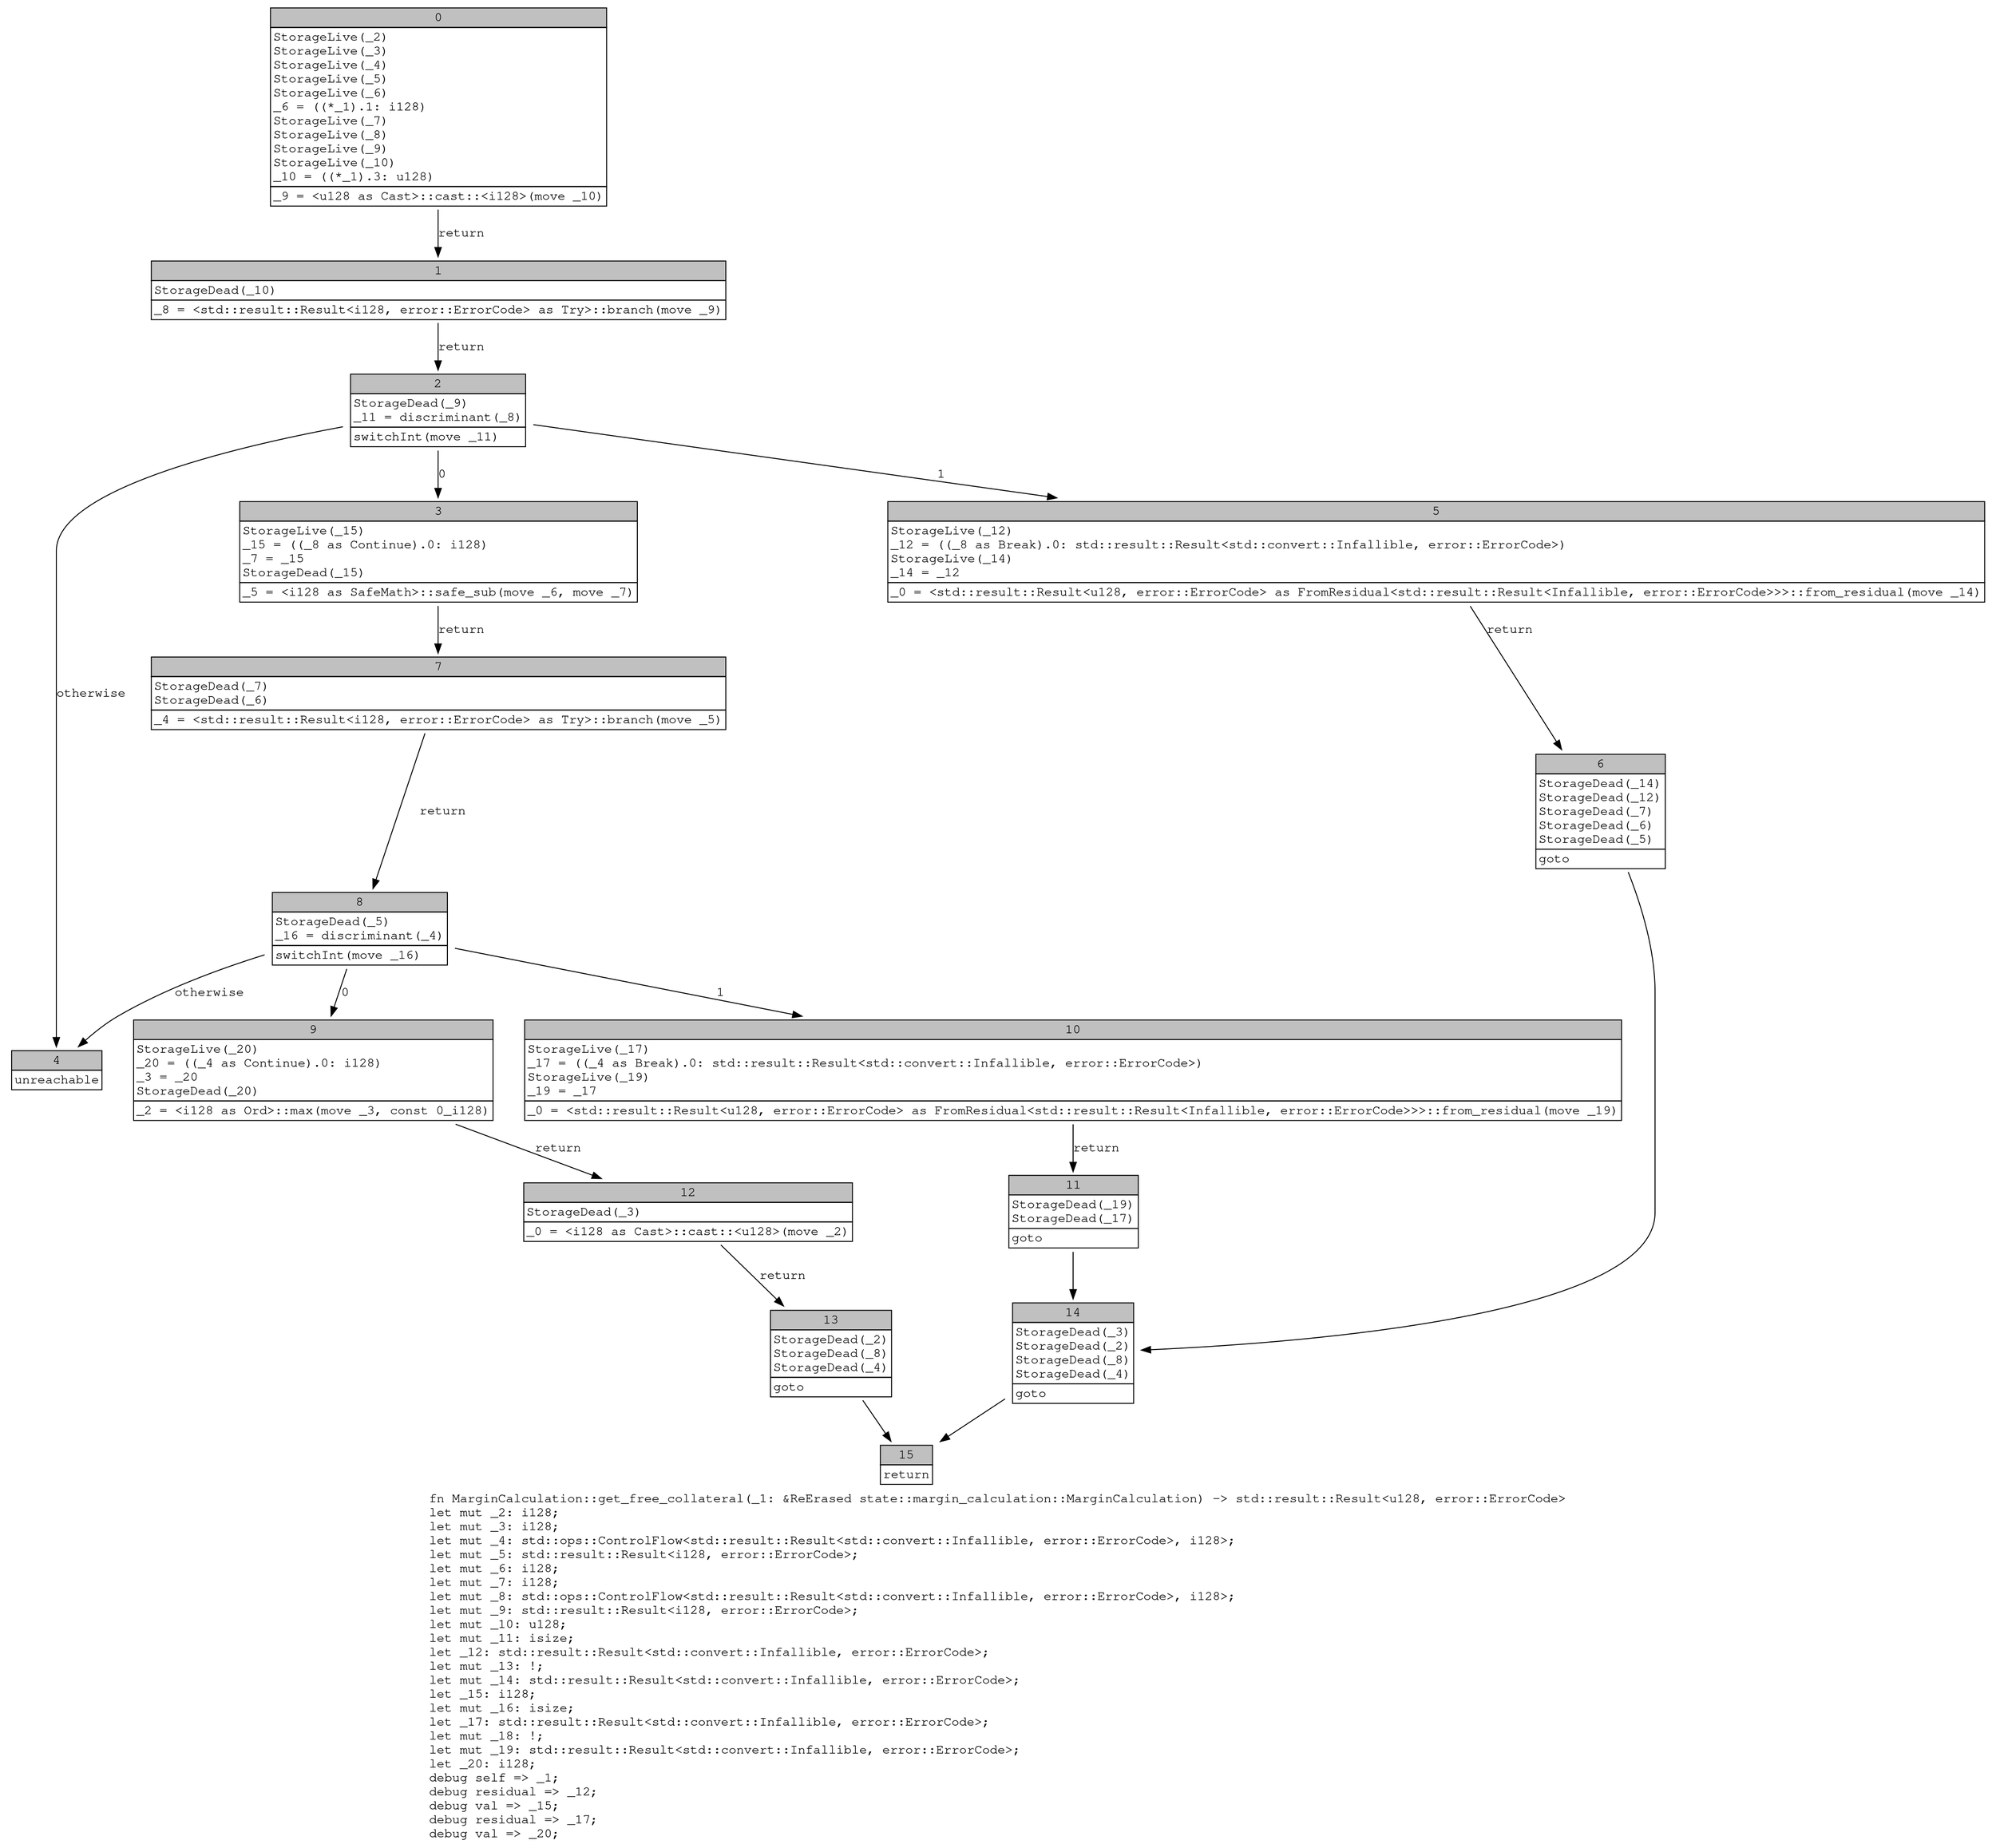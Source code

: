 digraph Mir_0_3458 {
    graph [fontname="Courier, monospace"];
    node [fontname="Courier, monospace"];
    edge [fontname="Courier, monospace"];
    label=<fn MarginCalculation::get_free_collateral(_1: &amp;ReErased state::margin_calculation::MarginCalculation) -&gt; std::result::Result&lt;u128, error::ErrorCode&gt;<br align="left"/>let mut _2: i128;<br align="left"/>let mut _3: i128;<br align="left"/>let mut _4: std::ops::ControlFlow&lt;std::result::Result&lt;std::convert::Infallible, error::ErrorCode&gt;, i128&gt;;<br align="left"/>let mut _5: std::result::Result&lt;i128, error::ErrorCode&gt;;<br align="left"/>let mut _6: i128;<br align="left"/>let mut _7: i128;<br align="left"/>let mut _8: std::ops::ControlFlow&lt;std::result::Result&lt;std::convert::Infallible, error::ErrorCode&gt;, i128&gt;;<br align="left"/>let mut _9: std::result::Result&lt;i128, error::ErrorCode&gt;;<br align="left"/>let mut _10: u128;<br align="left"/>let mut _11: isize;<br align="left"/>let _12: std::result::Result&lt;std::convert::Infallible, error::ErrorCode&gt;;<br align="left"/>let mut _13: !;<br align="left"/>let mut _14: std::result::Result&lt;std::convert::Infallible, error::ErrorCode&gt;;<br align="left"/>let _15: i128;<br align="left"/>let mut _16: isize;<br align="left"/>let _17: std::result::Result&lt;std::convert::Infallible, error::ErrorCode&gt;;<br align="left"/>let mut _18: !;<br align="left"/>let mut _19: std::result::Result&lt;std::convert::Infallible, error::ErrorCode&gt;;<br align="left"/>let _20: i128;<br align="left"/>debug self =&gt; _1;<br align="left"/>debug residual =&gt; _12;<br align="left"/>debug val =&gt; _15;<br align="left"/>debug residual =&gt; _17;<br align="left"/>debug val =&gt; _20;<br align="left"/>>;
    bb0__0_3458 [shape="none", label=<<table border="0" cellborder="1" cellspacing="0"><tr><td bgcolor="gray" align="center" colspan="1">0</td></tr><tr><td align="left" balign="left">StorageLive(_2)<br/>StorageLive(_3)<br/>StorageLive(_4)<br/>StorageLive(_5)<br/>StorageLive(_6)<br/>_6 = ((*_1).1: i128)<br/>StorageLive(_7)<br/>StorageLive(_8)<br/>StorageLive(_9)<br/>StorageLive(_10)<br/>_10 = ((*_1).3: u128)<br/></td></tr><tr><td align="left">_9 = &lt;u128 as Cast&gt;::cast::&lt;i128&gt;(move _10)</td></tr></table>>];
    bb1__0_3458 [shape="none", label=<<table border="0" cellborder="1" cellspacing="0"><tr><td bgcolor="gray" align="center" colspan="1">1</td></tr><tr><td align="left" balign="left">StorageDead(_10)<br/></td></tr><tr><td align="left">_8 = &lt;std::result::Result&lt;i128, error::ErrorCode&gt; as Try&gt;::branch(move _9)</td></tr></table>>];
    bb2__0_3458 [shape="none", label=<<table border="0" cellborder="1" cellspacing="0"><tr><td bgcolor="gray" align="center" colspan="1">2</td></tr><tr><td align="left" balign="left">StorageDead(_9)<br/>_11 = discriminant(_8)<br/></td></tr><tr><td align="left">switchInt(move _11)</td></tr></table>>];
    bb3__0_3458 [shape="none", label=<<table border="0" cellborder="1" cellspacing="0"><tr><td bgcolor="gray" align="center" colspan="1">3</td></tr><tr><td align="left" balign="left">StorageLive(_15)<br/>_15 = ((_8 as Continue).0: i128)<br/>_7 = _15<br/>StorageDead(_15)<br/></td></tr><tr><td align="left">_5 = &lt;i128 as SafeMath&gt;::safe_sub(move _6, move _7)</td></tr></table>>];
    bb4__0_3458 [shape="none", label=<<table border="0" cellborder="1" cellspacing="0"><tr><td bgcolor="gray" align="center" colspan="1">4</td></tr><tr><td align="left">unreachable</td></tr></table>>];
    bb5__0_3458 [shape="none", label=<<table border="0" cellborder="1" cellspacing="0"><tr><td bgcolor="gray" align="center" colspan="1">5</td></tr><tr><td align="left" balign="left">StorageLive(_12)<br/>_12 = ((_8 as Break).0: std::result::Result&lt;std::convert::Infallible, error::ErrorCode&gt;)<br/>StorageLive(_14)<br/>_14 = _12<br/></td></tr><tr><td align="left">_0 = &lt;std::result::Result&lt;u128, error::ErrorCode&gt; as FromResidual&lt;std::result::Result&lt;Infallible, error::ErrorCode&gt;&gt;&gt;::from_residual(move _14)</td></tr></table>>];
    bb6__0_3458 [shape="none", label=<<table border="0" cellborder="1" cellspacing="0"><tr><td bgcolor="gray" align="center" colspan="1">6</td></tr><tr><td align="left" balign="left">StorageDead(_14)<br/>StorageDead(_12)<br/>StorageDead(_7)<br/>StorageDead(_6)<br/>StorageDead(_5)<br/></td></tr><tr><td align="left">goto</td></tr></table>>];
    bb7__0_3458 [shape="none", label=<<table border="0" cellborder="1" cellspacing="0"><tr><td bgcolor="gray" align="center" colspan="1">7</td></tr><tr><td align="left" balign="left">StorageDead(_7)<br/>StorageDead(_6)<br/></td></tr><tr><td align="left">_4 = &lt;std::result::Result&lt;i128, error::ErrorCode&gt; as Try&gt;::branch(move _5)</td></tr></table>>];
    bb8__0_3458 [shape="none", label=<<table border="0" cellborder="1" cellspacing="0"><tr><td bgcolor="gray" align="center" colspan="1">8</td></tr><tr><td align="left" balign="left">StorageDead(_5)<br/>_16 = discriminant(_4)<br/></td></tr><tr><td align="left">switchInt(move _16)</td></tr></table>>];
    bb9__0_3458 [shape="none", label=<<table border="0" cellborder="1" cellspacing="0"><tr><td bgcolor="gray" align="center" colspan="1">9</td></tr><tr><td align="left" balign="left">StorageLive(_20)<br/>_20 = ((_4 as Continue).0: i128)<br/>_3 = _20<br/>StorageDead(_20)<br/></td></tr><tr><td align="left">_2 = &lt;i128 as Ord&gt;::max(move _3, const 0_i128)</td></tr></table>>];
    bb10__0_3458 [shape="none", label=<<table border="0" cellborder="1" cellspacing="0"><tr><td bgcolor="gray" align="center" colspan="1">10</td></tr><tr><td align="left" balign="left">StorageLive(_17)<br/>_17 = ((_4 as Break).0: std::result::Result&lt;std::convert::Infallible, error::ErrorCode&gt;)<br/>StorageLive(_19)<br/>_19 = _17<br/></td></tr><tr><td align="left">_0 = &lt;std::result::Result&lt;u128, error::ErrorCode&gt; as FromResidual&lt;std::result::Result&lt;Infallible, error::ErrorCode&gt;&gt;&gt;::from_residual(move _19)</td></tr></table>>];
    bb11__0_3458 [shape="none", label=<<table border="0" cellborder="1" cellspacing="0"><tr><td bgcolor="gray" align="center" colspan="1">11</td></tr><tr><td align="left" balign="left">StorageDead(_19)<br/>StorageDead(_17)<br/></td></tr><tr><td align="left">goto</td></tr></table>>];
    bb12__0_3458 [shape="none", label=<<table border="0" cellborder="1" cellspacing="0"><tr><td bgcolor="gray" align="center" colspan="1">12</td></tr><tr><td align="left" balign="left">StorageDead(_3)<br/></td></tr><tr><td align="left">_0 = &lt;i128 as Cast&gt;::cast::&lt;u128&gt;(move _2)</td></tr></table>>];
    bb13__0_3458 [shape="none", label=<<table border="0" cellborder="1" cellspacing="0"><tr><td bgcolor="gray" align="center" colspan="1">13</td></tr><tr><td align="left" balign="left">StorageDead(_2)<br/>StorageDead(_8)<br/>StorageDead(_4)<br/></td></tr><tr><td align="left">goto</td></tr></table>>];
    bb14__0_3458 [shape="none", label=<<table border="0" cellborder="1" cellspacing="0"><tr><td bgcolor="gray" align="center" colspan="1">14</td></tr><tr><td align="left" balign="left">StorageDead(_3)<br/>StorageDead(_2)<br/>StorageDead(_8)<br/>StorageDead(_4)<br/></td></tr><tr><td align="left">goto</td></tr></table>>];
    bb15__0_3458 [shape="none", label=<<table border="0" cellborder="1" cellspacing="0"><tr><td bgcolor="gray" align="center" colspan="1">15</td></tr><tr><td align="left">return</td></tr></table>>];
    bb0__0_3458 -> bb1__0_3458 [label="return"];
    bb1__0_3458 -> bb2__0_3458 [label="return"];
    bb2__0_3458 -> bb3__0_3458 [label="0"];
    bb2__0_3458 -> bb5__0_3458 [label="1"];
    bb2__0_3458 -> bb4__0_3458 [label="otherwise"];
    bb3__0_3458 -> bb7__0_3458 [label="return"];
    bb5__0_3458 -> bb6__0_3458 [label="return"];
    bb6__0_3458 -> bb14__0_3458 [label=""];
    bb7__0_3458 -> bb8__0_3458 [label="return"];
    bb8__0_3458 -> bb9__0_3458 [label="0"];
    bb8__0_3458 -> bb10__0_3458 [label="1"];
    bb8__0_3458 -> bb4__0_3458 [label="otherwise"];
    bb9__0_3458 -> bb12__0_3458 [label="return"];
    bb10__0_3458 -> bb11__0_3458 [label="return"];
    bb11__0_3458 -> bb14__0_3458 [label=""];
    bb12__0_3458 -> bb13__0_3458 [label="return"];
    bb13__0_3458 -> bb15__0_3458 [label=""];
    bb14__0_3458 -> bb15__0_3458 [label=""];
}
